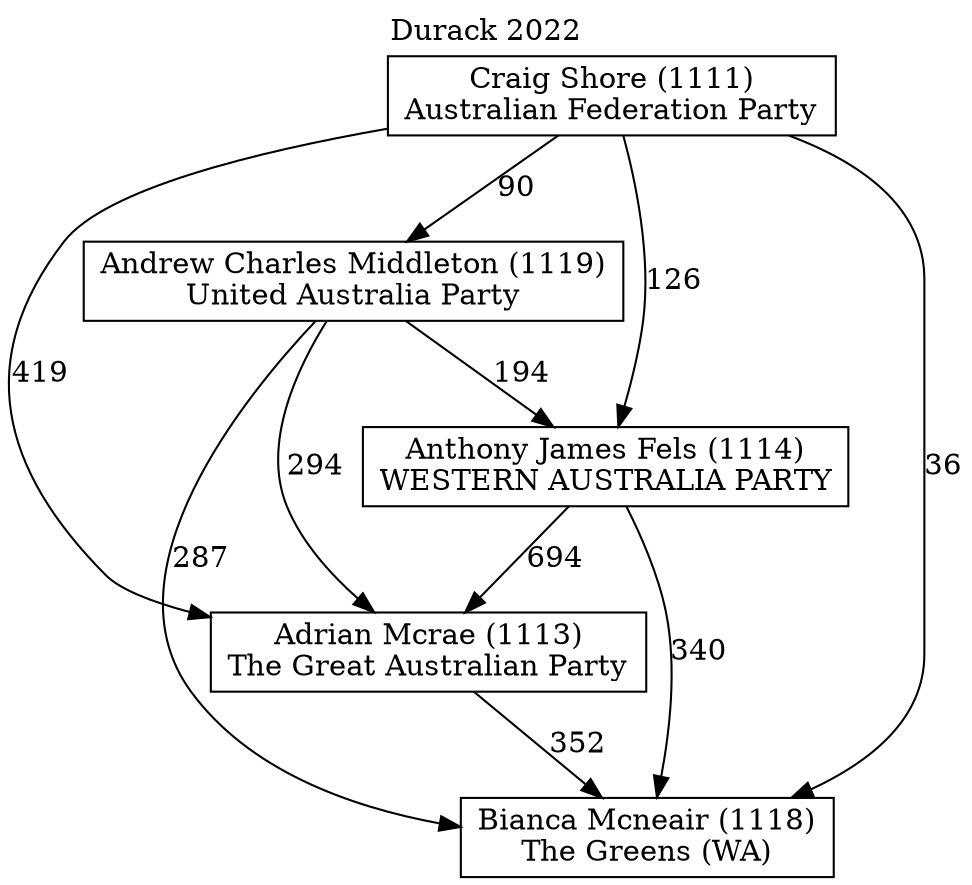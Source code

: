// House preference flow
digraph "Bianca Mcneair (1118)_Durack_2022" {
	graph [label="Durack 2022" labelloc=t mclimit=10]
	node [shape=box]
	"Andrew Charles Middleton (1119)" [label="Andrew Charles Middleton (1119)
United Australia Party"]
	"Craig Shore (1111)" [label="Craig Shore (1111)
Australian Federation Party"]
	"Anthony James Fels (1114)" [label="Anthony James Fels (1114)
WESTERN AUSTRALIA PARTY"]
	"Bianca Mcneair (1118)" [label="Bianca Mcneair (1118)
The Greens (WA)"]
	"Adrian Mcrae (1113)" [label="Adrian Mcrae (1113)
The Great Australian Party"]
	"Craig Shore (1111)" -> "Anthony James Fels (1114)" [label=126]
	"Craig Shore (1111)" -> "Andrew Charles Middleton (1119)" [label=90]
	"Adrian Mcrae (1113)" -> "Bianca Mcneair (1118)" [label=352]
	"Craig Shore (1111)" -> "Bianca Mcneair (1118)" [label=36]
	"Andrew Charles Middleton (1119)" -> "Adrian Mcrae (1113)" [label=294]
	"Anthony James Fels (1114)" -> "Adrian Mcrae (1113)" [label=694]
	"Andrew Charles Middleton (1119)" -> "Bianca Mcneair (1118)" [label=287]
	"Anthony James Fels (1114)" -> "Bianca Mcneair (1118)" [label=340]
	"Andrew Charles Middleton (1119)" -> "Anthony James Fels (1114)" [label=194]
	"Craig Shore (1111)" -> "Adrian Mcrae (1113)" [label=419]
}
